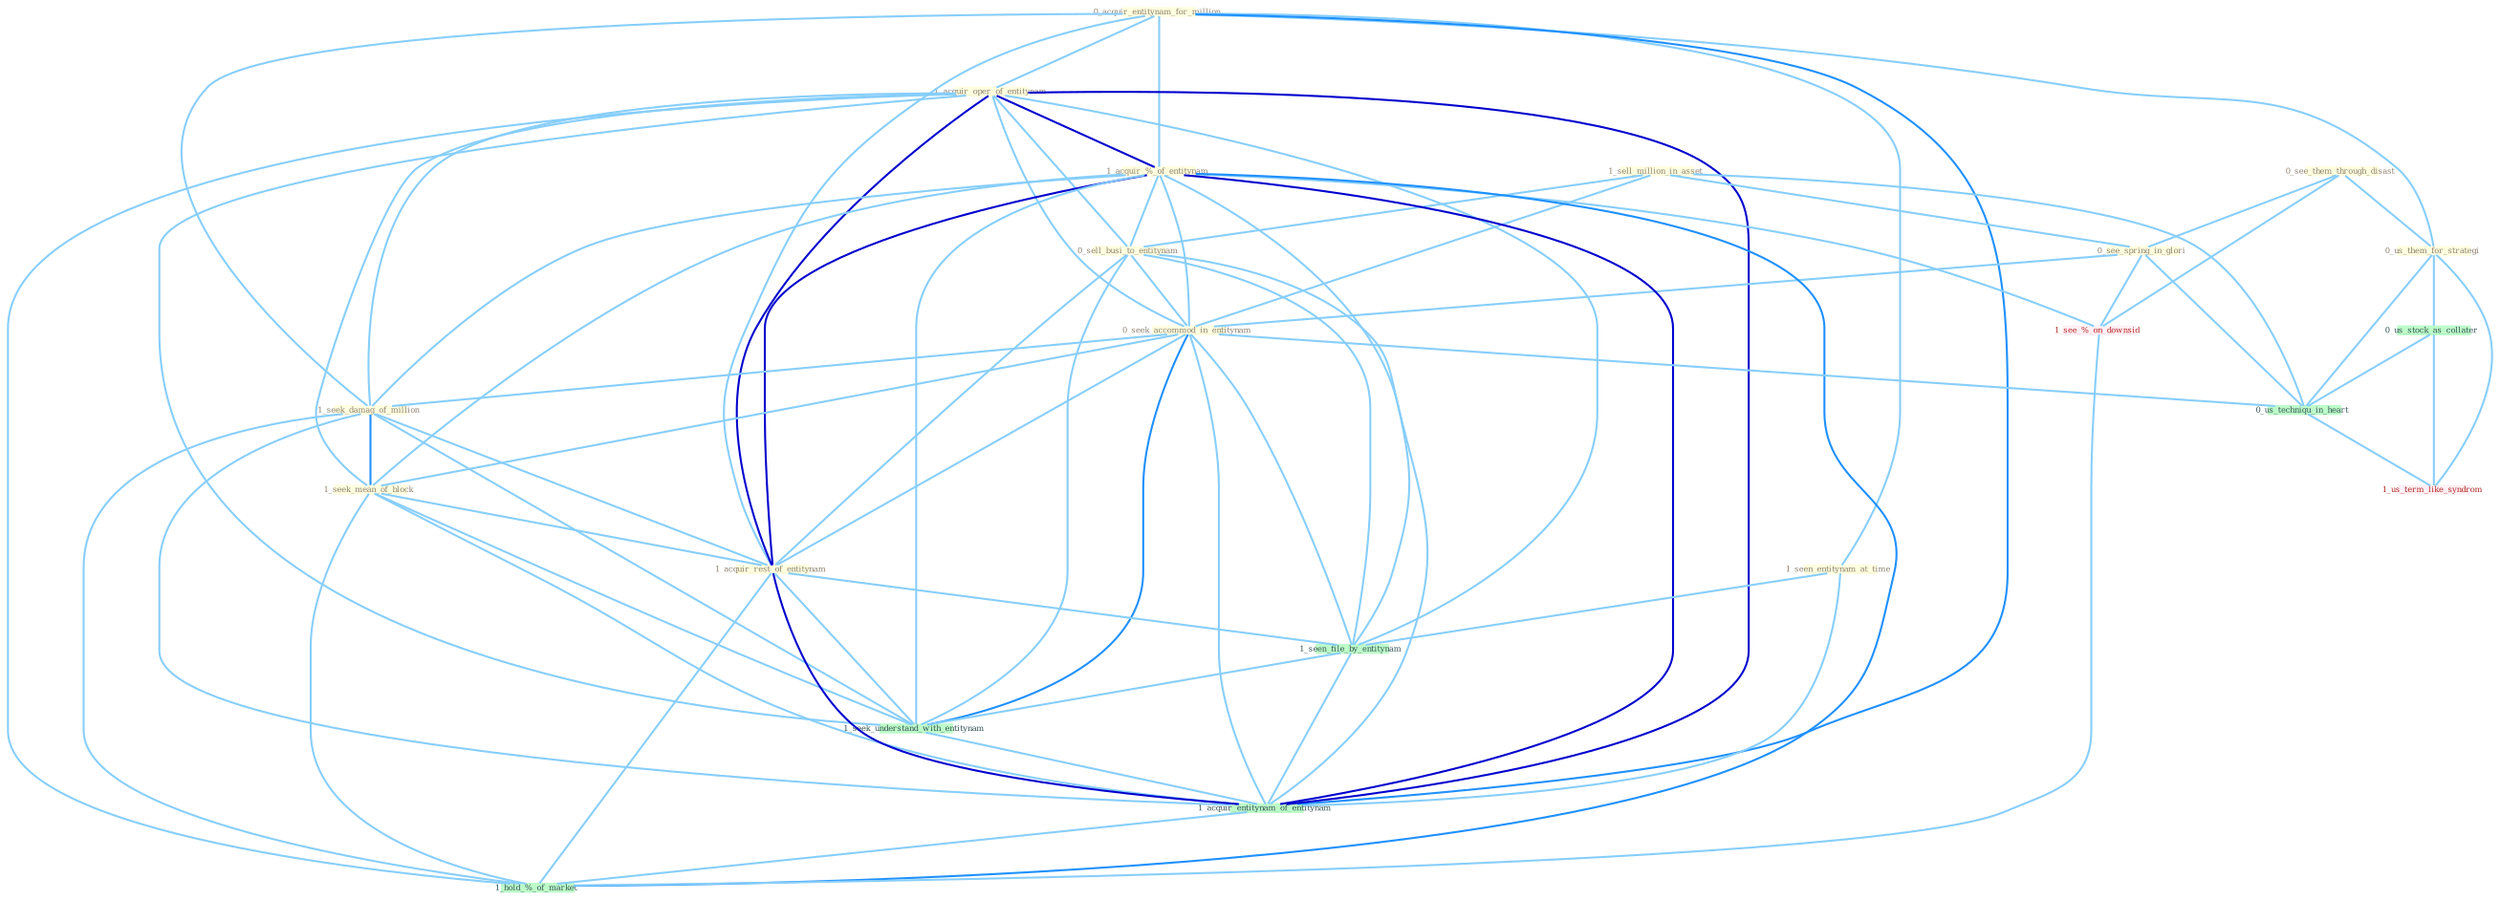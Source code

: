 Graph G{ 
    node
    [shape=polygon,style=filled,width=.5,height=.06,color="#BDFCC9",fixedsize=true,fontsize=4,
    fontcolor="#2f4f4f"];
    {node
    [color="#ffffe0", fontcolor="#8b7d6b"] "0_acquir_entitynam_for_million " "1_acquir_oper_of_entitynam " "0_see_them_through_disast " "1_sell_million_in_asset " "0_see_spring_in_glori " "1_acquir_%_of_entitynam " "0_sell_busi_to_entitynam " "0_seek_accommod_in_entitynam " "1_seek_damag_of_million " "1_seen_entitynam_at_time " "1_seek_mean_of_block " "0_us_them_for_strategi " "1_acquir_rest_of_entitynam "}
{node [color="#fff0f5", fontcolor="#b22222"] "1_see_%_on_downsid " "1_us_term_like_syndrom "}
edge [color="#B0E2FF"];

	"0_acquir_entitynam_for_million " -- "1_acquir_oper_of_entitynam " [w="1", color="#87cefa" ];
	"0_acquir_entitynam_for_million " -- "1_acquir_%_of_entitynam " [w="1", color="#87cefa" ];
	"0_acquir_entitynam_for_million " -- "1_seek_damag_of_million " [w="1", color="#87cefa" ];
	"0_acquir_entitynam_for_million " -- "1_seen_entitynam_at_time " [w="1", color="#87cefa" ];
	"0_acquir_entitynam_for_million " -- "0_us_them_for_strategi " [w="1", color="#87cefa" ];
	"0_acquir_entitynam_for_million " -- "1_acquir_rest_of_entitynam " [w="1", color="#87cefa" ];
	"0_acquir_entitynam_for_million " -- "1_acquir_entitynam_of_entitynam " [w="2", color="#1e90ff" , len=0.8];
	"1_acquir_oper_of_entitynam " -- "1_acquir_%_of_entitynam " [w="3", color="#0000cd" , len=0.6];
	"1_acquir_oper_of_entitynam " -- "0_sell_busi_to_entitynam " [w="1", color="#87cefa" ];
	"1_acquir_oper_of_entitynam " -- "0_seek_accommod_in_entitynam " [w="1", color="#87cefa" ];
	"1_acquir_oper_of_entitynam " -- "1_seek_damag_of_million " [w="1", color="#87cefa" ];
	"1_acquir_oper_of_entitynam " -- "1_seek_mean_of_block " [w="1", color="#87cefa" ];
	"1_acquir_oper_of_entitynam " -- "1_acquir_rest_of_entitynam " [w="3", color="#0000cd" , len=0.6];
	"1_acquir_oper_of_entitynam " -- "1_seen_file_by_entitynam " [w="1", color="#87cefa" ];
	"1_acquir_oper_of_entitynam " -- "1_seek_understand_with_entitynam " [w="1", color="#87cefa" ];
	"1_acquir_oper_of_entitynam " -- "1_acquir_entitynam_of_entitynam " [w="3", color="#0000cd" , len=0.6];
	"1_acquir_oper_of_entitynam " -- "1_hold_%_of_market " [w="1", color="#87cefa" ];
	"0_see_them_through_disast " -- "0_see_spring_in_glori " [w="1", color="#87cefa" ];
	"0_see_them_through_disast " -- "0_us_them_for_strategi " [w="1", color="#87cefa" ];
	"0_see_them_through_disast " -- "1_see_%_on_downsid " [w="1", color="#87cefa" ];
	"1_sell_million_in_asset " -- "0_see_spring_in_glori " [w="1", color="#87cefa" ];
	"1_sell_million_in_asset " -- "0_sell_busi_to_entitynam " [w="1", color="#87cefa" ];
	"1_sell_million_in_asset " -- "0_seek_accommod_in_entitynam " [w="1", color="#87cefa" ];
	"1_sell_million_in_asset " -- "0_us_techniqu_in_heart " [w="1", color="#87cefa" ];
	"0_see_spring_in_glori " -- "0_seek_accommod_in_entitynam " [w="1", color="#87cefa" ];
	"0_see_spring_in_glori " -- "0_us_techniqu_in_heart " [w="1", color="#87cefa" ];
	"0_see_spring_in_glori " -- "1_see_%_on_downsid " [w="1", color="#87cefa" ];
	"1_acquir_%_of_entitynam " -- "0_sell_busi_to_entitynam " [w="1", color="#87cefa" ];
	"1_acquir_%_of_entitynam " -- "0_seek_accommod_in_entitynam " [w="1", color="#87cefa" ];
	"1_acquir_%_of_entitynam " -- "1_seek_damag_of_million " [w="1", color="#87cefa" ];
	"1_acquir_%_of_entitynam " -- "1_seek_mean_of_block " [w="1", color="#87cefa" ];
	"1_acquir_%_of_entitynam " -- "1_acquir_rest_of_entitynam " [w="3", color="#0000cd" , len=0.6];
	"1_acquir_%_of_entitynam " -- "1_seen_file_by_entitynam " [w="1", color="#87cefa" ];
	"1_acquir_%_of_entitynam " -- "1_seek_understand_with_entitynam " [w="1", color="#87cefa" ];
	"1_acquir_%_of_entitynam " -- "1_acquir_entitynam_of_entitynam " [w="3", color="#0000cd" , len=0.6];
	"1_acquir_%_of_entitynam " -- "1_see_%_on_downsid " [w="1", color="#87cefa" ];
	"1_acquir_%_of_entitynam " -- "1_hold_%_of_market " [w="2", color="#1e90ff" , len=0.8];
	"0_sell_busi_to_entitynam " -- "0_seek_accommod_in_entitynam " [w="1", color="#87cefa" ];
	"0_sell_busi_to_entitynam " -- "1_acquir_rest_of_entitynam " [w="1", color="#87cefa" ];
	"0_sell_busi_to_entitynam " -- "1_seen_file_by_entitynam " [w="1", color="#87cefa" ];
	"0_sell_busi_to_entitynam " -- "1_seek_understand_with_entitynam " [w="1", color="#87cefa" ];
	"0_sell_busi_to_entitynam " -- "1_acquir_entitynam_of_entitynam " [w="1", color="#87cefa" ];
	"0_seek_accommod_in_entitynam " -- "1_seek_damag_of_million " [w="1", color="#87cefa" ];
	"0_seek_accommod_in_entitynam " -- "1_seek_mean_of_block " [w="1", color="#87cefa" ];
	"0_seek_accommod_in_entitynam " -- "1_acquir_rest_of_entitynam " [w="1", color="#87cefa" ];
	"0_seek_accommod_in_entitynam " -- "1_seen_file_by_entitynam " [w="1", color="#87cefa" ];
	"0_seek_accommod_in_entitynam " -- "1_seek_understand_with_entitynam " [w="2", color="#1e90ff" , len=0.8];
	"0_seek_accommod_in_entitynam " -- "1_acquir_entitynam_of_entitynam " [w="1", color="#87cefa" ];
	"0_seek_accommod_in_entitynam " -- "0_us_techniqu_in_heart " [w="1", color="#87cefa" ];
	"1_seek_damag_of_million " -- "1_seek_mean_of_block " [w="2", color="#1e90ff" , len=0.8];
	"1_seek_damag_of_million " -- "1_acquir_rest_of_entitynam " [w="1", color="#87cefa" ];
	"1_seek_damag_of_million " -- "1_seek_understand_with_entitynam " [w="1", color="#87cefa" ];
	"1_seek_damag_of_million " -- "1_acquir_entitynam_of_entitynam " [w="1", color="#87cefa" ];
	"1_seek_damag_of_million " -- "1_hold_%_of_market " [w="1", color="#87cefa" ];
	"1_seen_entitynam_at_time " -- "1_seen_file_by_entitynam " [w="1", color="#87cefa" ];
	"1_seen_entitynam_at_time " -- "1_acquir_entitynam_of_entitynam " [w="1", color="#87cefa" ];
	"1_seek_mean_of_block " -- "1_acquir_rest_of_entitynam " [w="1", color="#87cefa" ];
	"1_seek_mean_of_block " -- "1_seek_understand_with_entitynam " [w="1", color="#87cefa" ];
	"1_seek_mean_of_block " -- "1_acquir_entitynam_of_entitynam " [w="1", color="#87cefa" ];
	"1_seek_mean_of_block " -- "1_hold_%_of_market " [w="1", color="#87cefa" ];
	"0_us_them_for_strategi " -- "0_us_stock_as_collater " [w="1", color="#87cefa" ];
	"0_us_them_for_strategi " -- "0_us_techniqu_in_heart " [w="1", color="#87cefa" ];
	"0_us_them_for_strategi " -- "1_us_term_like_syndrom " [w="1", color="#87cefa" ];
	"1_acquir_rest_of_entitynam " -- "1_seen_file_by_entitynam " [w="1", color="#87cefa" ];
	"1_acquir_rest_of_entitynam " -- "1_seek_understand_with_entitynam " [w="1", color="#87cefa" ];
	"1_acquir_rest_of_entitynam " -- "1_acquir_entitynam_of_entitynam " [w="3", color="#0000cd" , len=0.6];
	"1_acquir_rest_of_entitynam " -- "1_hold_%_of_market " [w="1", color="#87cefa" ];
	"1_seen_file_by_entitynam " -- "1_seek_understand_with_entitynam " [w="1", color="#87cefa" ];
	"1_seen_file_by_entitynam " -- "1_acquir_entitynam_of_entitynam " [w="1", color="#87cefa" ];
	"0_us_stock_as_collater " -- "0_us_techniqu_in_heart " [w="1", color="#87cefa" ];
	"0_us_stock_as_collater " -- "1_us_term_like_syndrom " [w="1", color="#87cefa" ];
	"1_seek_understand_with_entitynam " -- "1_acquir_entitynam_of_entitynam " [w="1", color="#87cefa" ];
	"1_acquir_entitynam_of_entitynam " -- "1_hold_%_of_market " [w="1", color="#87cefa" ];
	"0_us_techniqu_in_heart " -- "1_us_term_like_syndrom " [w="1", color="#87cefa" ];
	"1_see_%_on_downsid " -- "1_hold_%_of_market " [w="1", color="#87cefa" ];
}